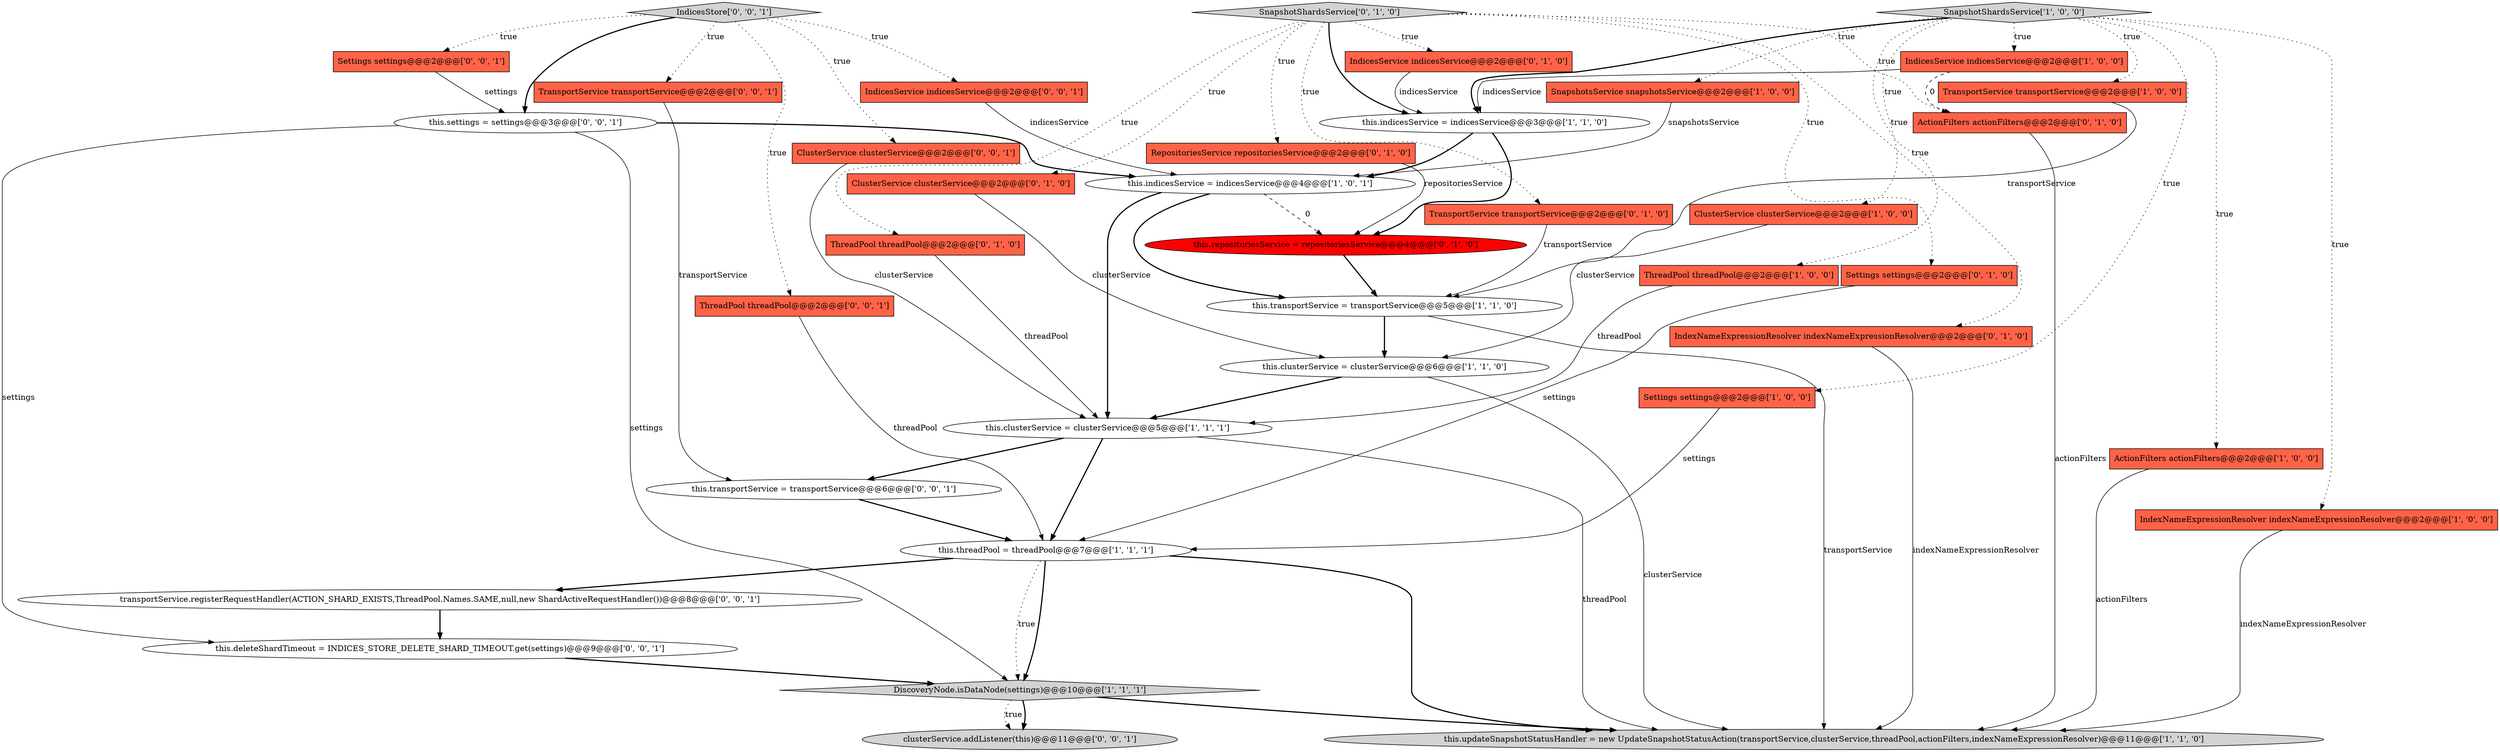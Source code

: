 digraph {
27 [style = filled, label = "this.settings = settings@@@3@@@['0', '0', '1']", fillcolor = white, shape = ellipse image = "AAA0AAABBB3BBB"];
11 [style = filled, label = "SnapshotShardsService['1', '0', '0']", fillcolor = lightgray, shape = diamond image = "AAA0AAABBB1BBB"];
31 [style = filled, label = "Settings settings@@@2@@@['0', '0', '1']", fillcolor = tomato, shape = box image = "AAA0AAABBB3BBB"];
33 [style = filled, label = "clusterService.addListener(this)@@@11@@@['0', '0', '1']", fillcolor = lightgray, shape = ellipse image = "AAA0AAABBB3BBB"];
36 [style = filled, label = "this.transportService = transportService@@@6@@@['0', '0', '1']", fillcolor = white, shape = ellipse image = "AAA0AAABBB3BBB"];
32 [style = filled, label = "ClusterService clusterService@@@2@@@['0', '0', '1']", fillcolor = tomato, shape = box image = "AAA0AAABBB3BBB"];
19 [style = filled, label = "RepositoriesService repositoriesService@@@2@@@['0', '1', '0']", fillcolor = tomato, shape = box image = "AAA0AAABBB2BBB"];
24 [style = filled, label = "Settings settings@@@2@@@['0', '1', '0']", fillcolor = tomato, shape = box image = "AAA0AAABBB2BBB"];
7 [style = filled, label = "TransportService transportService@@@2@@@['1', '0', '0']", fillcolor = tomato, shape = box image = "AAA0AAABBB1BBB"];
8 [style = filled, label = "this.indicesService = indicesService@@@3@@@['1', '1', '0']", fillcolor = white, shape = ellipse image = "AAA0AAABBB1BBB"];
37 [style = filled, label = "this.deleteShardTimeout = INDICES_STORE_DELETE_SHARD_TIMEOUT.get(settings)@@@9@@@['0', '0', '1']", fillcolor = white, shape = ellipse image = "AAA0AAABBB3BBB"];
0 [style = filled, label = "SnapshotsService snapshotsService@@@2@@@['1', '0', '0']", fillcolor = tomato, shape = box image = "AAA0AAABBB1BBB"];
14 [style = filled, label = "this.threadPool = threadPool@@@7@@@['1', '1', '1']", fillcolor = white, shape = ellipse image = "AAA0AAABBB1BBB"];
10 [style = filled, label = "this.updateSnapshotStatusHandler = new UpdateSnapshotStatusAction(transportService,clusterService,threadPool,actionFilters,indexNameExpressionResolver)@@@11@@@['1', '1', '0']", fillcolor = lightgray, shape = ellipse image = "AAA0AAABBB1BBB"];
4 [style = filled, label = "ClusterService clusterService@@@2@@@['1', '0', '0']", fillcolor = tomato, shape = box image = "AAA0AAABBB1BBB"];
1 [style = filled, label = "DiscoveryNode.isDataNode(settings)@@@10@@@['1', '1', '1']", fillcolor = lightgray, shape = diamond image = "AAA0AAABBB1BBB"];
20 [style = filled, label = "ClusterService clusterService@@@2@@@['0', '1', '0']", fillcolor = tomato, shape = box image = "AAA0AAABBB2BBB"];
13 [style = filled, label = "Settings settings@@@2@@@['1', '0', '0']", fillcolor = tomato, shape = box image = "AAA0AAABBB1BBB"];
35 [style = filled, label = "TransportService transportService@@@2@@@['0', '0', '1']", fillcolor = tomato, shape = box image = "AAA0AAABBB3BBB"];
6 [style = filled, label = "this.clusterService = clusterService@@@6@@@['1', '1', '0']", fillcolor = white, shape = ellipse image = "AAA0AAABBB1BBB"];
3 [style = filled, label = "this.indicesService = indicesService@@@4@@@['1', '0', '1']", fillcolor = white, shape = ellipse image = "AAA0AAABBB1BBB"];
16 [style = filled, label = "IndicesService indicesService@@@2@@@['1', '0', '0']", fillcolor = tomato, shape = box image = "AAA1AAABBB1BBB"];
15 [style = filled, label = "ActionFilters actionFilters@@@2@@@['1', '0', '0']", fillcolor = tomato, shape = box image = "AAA0AAABBB1BBB"];
9 [style = filled, label = "IndexNameExpressionResolver indexNameExpressionResolver@@@2@@@['1', '0', '0']", fillcolor = tomato, shape = box image = "AAA0AAABBB1BBB"];
26 [style = filled, label = "SnapshotShardsService['0', '1', '0']", fillcolor = lightgray, shape = diamond image = "AAA0AAABBB2BBB"];
29 [style = filled, label = "ThreadPool threadPool@@@2@@@['0', '0', '1']", fillcolor = tomato, shape = box image = "AAA0AAABBB3BBB"];
30 [style = filled, label = "transportService.registerRequestHandler(ACTION_SHARD_EXISTS,ThreadPool.Names.SAME,null,new ShardActiveRequestHandler())@@@8@@@['0', '0', '1']", fillcolor = white, shape = ellipse image = "AAA0AAABBB3BBB"];
5 [style = filled, label = "ThreadPool threadPool@@@2@@@['1', '0', '0']", fillcolor = tomato, shape = box image = "AAA0AAABBB1BBB"];
2 [style = filled, label = "this.clusterService = clusterService@@@5@@@['1', '1', '1']", fillcolor = white, shape = ellipse image = "AAA0AAABBB1BBB"];
22 [style = filled, label = "IndexNameExpressionResolver indexNameExpressionResolver@@@2@@@['0', '1', '0']", fillcolor = tomato, shape = box image = "AAA0AAABBB2BBB"];
18 [style = filled, label = "TransportService transportService@@@2@@@['0', '1', '0']", fillcolor = tomato, shape = box image = "AAA0AAABBB2BBB"];
28 [style = filled, label = "IndicesStore['0', '0', '1']", fillcolor = lightgray, shape = diamond image = "AAA0AAABBB3BBB"];
25 [style = filled, label = "ActionFilters actionFilters@@@2@@@['0', '1', '0']", fillcolor = tomato, shape = box image = "AAA1AAABBB2BBB"];
34 [style = filled, label = "IndicesService indicesService@@@2@@@['0', '0', '1']", fillcolor = tomato, shape = box image = "AAA0AAABBB3BBB"];
12 [style = filled, label = "this.transportService = transportService@@@5@@@['1', '1', '0']", fillcolor = white, shape = ellipse image = "AAA0AAABBB1BBB"];
17 [style = filled, label = "IndicesService indicesService@@@2@@@['0', '1', '0']", fillcolor = tomato, shape = box image = "AAA0AAABBB2BBB"];
21 [style = filled, label = "ThreadPool threadPool@@@2@@@['0', '1', '0']", fillcolor = tomato, shape = box image = "AAA0AAABBB2BBB"];
23 [style = filled, label = "this.repositoriesService = repositoriesService@@@4@@@['0', '1', '0']", fillcolor = red, shape = ellipse image = "AAA1AAABBB2BBB"];
0->3 [style = solid, label="snapshotsService"];
2->10 [style = solid, label="threadPool"];
11->7 [style = dotted, label="true"];
25->10 [style = solid, label="actionFilters"];
28->31 [style = dotted, label="true"];
14->30 [style = bold, label=""];
8->23 [style = bold, label=""];
17->8 [style = solid, label="indicesService"];
28->35 [style = dotted, label="true"];
18->12 [style = solid, label="transportService"];
26->25 [style = dotted, label="true"];
16->25 [style = dashed, label="0"];
37->1 [style = bold, label=""];
34->3 [style = solid, label="indicesService"];
35->36 [style = solid, label="transportService"];
8->3 [style = bold, label=""];
27->3 [style = bold, label=""];
14->10 [style = bold, label=""];
26->20 [style = dotted, label="true"];
11->9 [style = dotted, label="true"];
27->1 [style = solid, label="settings"];
26->8 [style = bold, label=""];
11->5 [style = dotted, label="true"];
26->19 [style = dotted, label="true"];
11->13 [style = dotted, label="true"];
3->12 [style = bold, label=""];
30->37 [style = bold, label=""];
31->27 [style = solid, label="settings"];
11->4 [style = dotted, label="true"];
32->2 [style = solid, label="clusterService"];
12->6 [style = bold, label=""];
36->14 [style = bold, label=""];
26->22 [style = dotted, label="true"];
14->1 [style = bold, label=""];
6->2 [style = bold, label=""];
7->12 [style = solid, label="transportService"];
28->29 [style = dotted, label="true"];
3->23 [style = dashed, label="0"];
1->33 [style = bold, label=""];
27->37 [style = solid, label="settings"];
1->33 [style = dotted, label="true"];
24->14 [style = solid, label="settings"];
28->32 [style = dotted, label="true"];
3->2 [style = bold, label=""];
9->10 [style = solid, label="indexNameExpressionResolver"];
4->6 [style = solid, label="clusterService"];
12->10 [style = solid, label="transportService"];
16->8 [style = solid, label="indicesService"];
26->21 [style = dotted, label="true"];
20->6 [style = solid, label="clusterService"];
26->17 [style = dotted, label="true"];
11->0 [style = dotted, label="true"];
26->24 [style = dotted, label="true"];
2->14 [style = bold, label=""];
2->36 [style = bold, label=""];
13->14 [style = solid, label="settings"];
22->10 [style = solid, label="indexNameExpressionResolver"];
11->16 [style = dotted, label="true"];
11->8 [style = bold, label=""];
26->18 [style = dotted, label="true"];
23->12 [style = bold, label=""];
14->1 [style = dotted, label="true"];
28->27 [style = bold, label=""];
19->23 [style = solid, label="repositoriesService"];
21->2 [style = solid, label="threadPool"];
15->10 [style = solid, label="actionFilters"];
6->10 [style = solid, label="clusterService"];
1->10 [style = bold, label=""];
11->15 [style = dotted, label="true"];
28->34 [style = dotted, label="true"];
5->2 [style = solid, label="threadPool"];
29->14 [style = solid, label="threadPool"];
}
